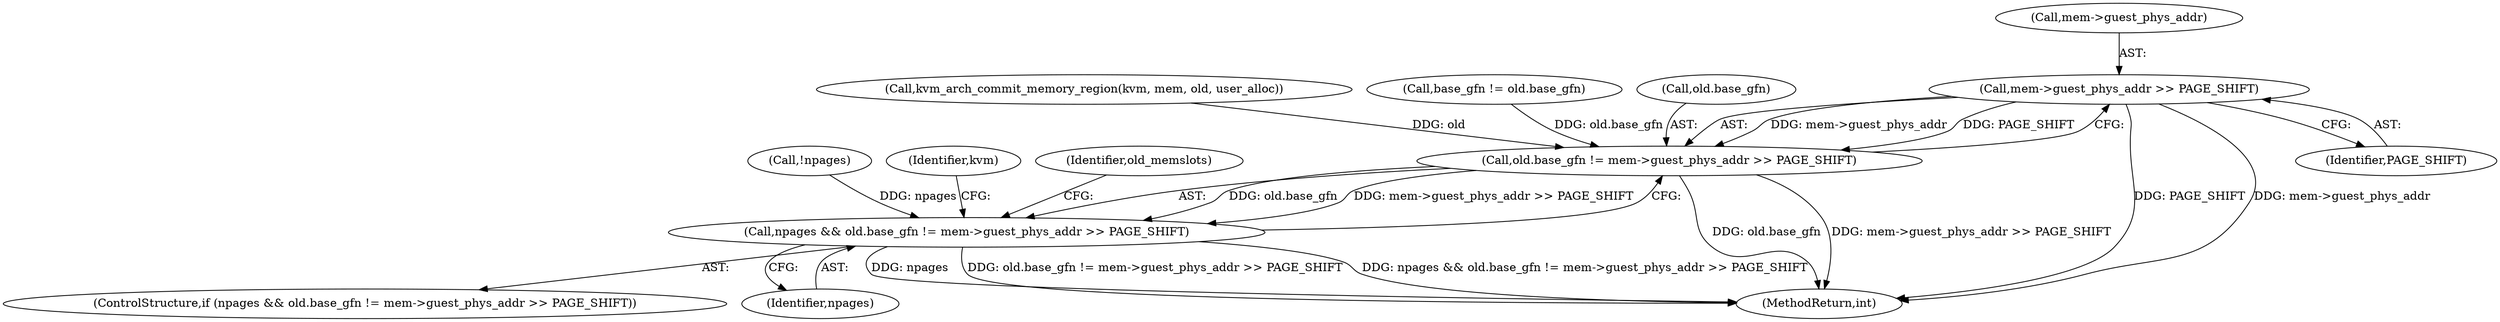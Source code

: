 digraph "0_linux_12d6e7538e2d418c08f082b1b44ffa5fb7270ed8@pointer" {
"1000484" [label="(Call,mem->guest_phys_addr >> PAGE_SHIFT)"];
"1000480" [label="(Call,old.base_gfn != mem->guest_phys_addr >> PAGE_SHIFT)"];
"1000478" [label="(Call,npages && old.base_gfn != mem->guest_phys_addr >> PAGE_SHIFT)"];
"1000485" [label="(Call,mem->guest_phys_addr)"];
"1000477" [label="(ControlStructure,if (npages && old.base_gfn != mem->guest_phys_addr >> PAGE_SHIFT))"];
"1000480" [label="(Call,old.base_gfn != mem->guest_phys_addr >> PAGE_SHIFT)"];
"1000478" [label="(Call,npages && old.base_gfn != mem->guest_phys_addr >> PAGE_SHIFT)"];
"1000499" [label="(MethodReturn,int)"];
"1000451" [label="(Call,!npages)"];
"1000479" [label="(Identifier,npages)"];
"1000490" [label="(Identifier,kvm)"];
"1000492" [label="(Identifier,old_memslots)"];
"1000472" [label="(Call,kvm_arch_commit_memory_region(kvm, mem, old, user_alloc))"];
"1000360" [label="(Call,base_gfn != old.base_gfn)"];
"1000481" [label="(Call,old.base_gfn)"];
"1000484" [label="(Call,mem->guest_phys_addr >> PAGE_SHIFT)"];
"1000488" [label="(Identifier,PAGE_SHIFT)"];
"1000484" -> "1000480"  [label="AST: "];
"1000484" -> "1000488"  [label="CFG: "];
"1000485" -> "1000484"  [label="AST: "];
"1000488" -> "1000484"  [label="AST: "];
"1000480" -> "1000484"  [label="CFG: "];
"1000484" -> "1000499"  [label="DDG: PAGE_SHIFT"];
"1000484" -> "1000499"  [label="DDG: mem->guest_phys_addr"];
"1000484" -> "1000480"  [label="DDG: mem->guest_phys_addr"];
"1000484" -> "1000480"  [label="DDG: PAGE_SHIFT"];
"1000480" -> "1000478"  [label="AST: "];
"1000481" -> "1000480"  [label="AST: "];
"1000478" -> "1000480"  [label="CFG: "];
"1000480" -> "1000499"  [label="DDG: old.base_gfn"];
"1000480" -> "1000499"  [label="DDG: mem->guest_phys_addr >> PAGE_SHIFT"];
"1000480" -> "1000478"  [label="DDG: old.base_gfn"];
"1000480" -> "1000478"  [label="DDG: mem->guest_phys_addr >> PAGE_SHIFT"];
"1000472" -> "1000480"  [label="DDG: old"];
"1000360" -> "1000480"  [label="DDG: old.base_gfn"];
"1000478" -> "1000477"  [label="AST: "];
"1000478" -> "1000479"  [label="CFG: "];
"1000479" -> "1000478"  [label="AST: "];
"1000490" -> "1000478"  [label="CFG: "];
"1000492" -> "1000478"  [label="CFG: "];
"1000478" -> "1000499"  [label="DDG: npages"];
"1000478" -> "1000499"  [label="DDG: old.base_gfn != mem->guest_phys_addr >> PAGE_SHIFT"];
"1000478" -> "1000499"  [label="DDG: npages && old.base_gfn != mem->guest_phys_addr >> PAGE_SHIFT"];
"1000451" -> "1000478"  [label="DDG: npages"];
}
